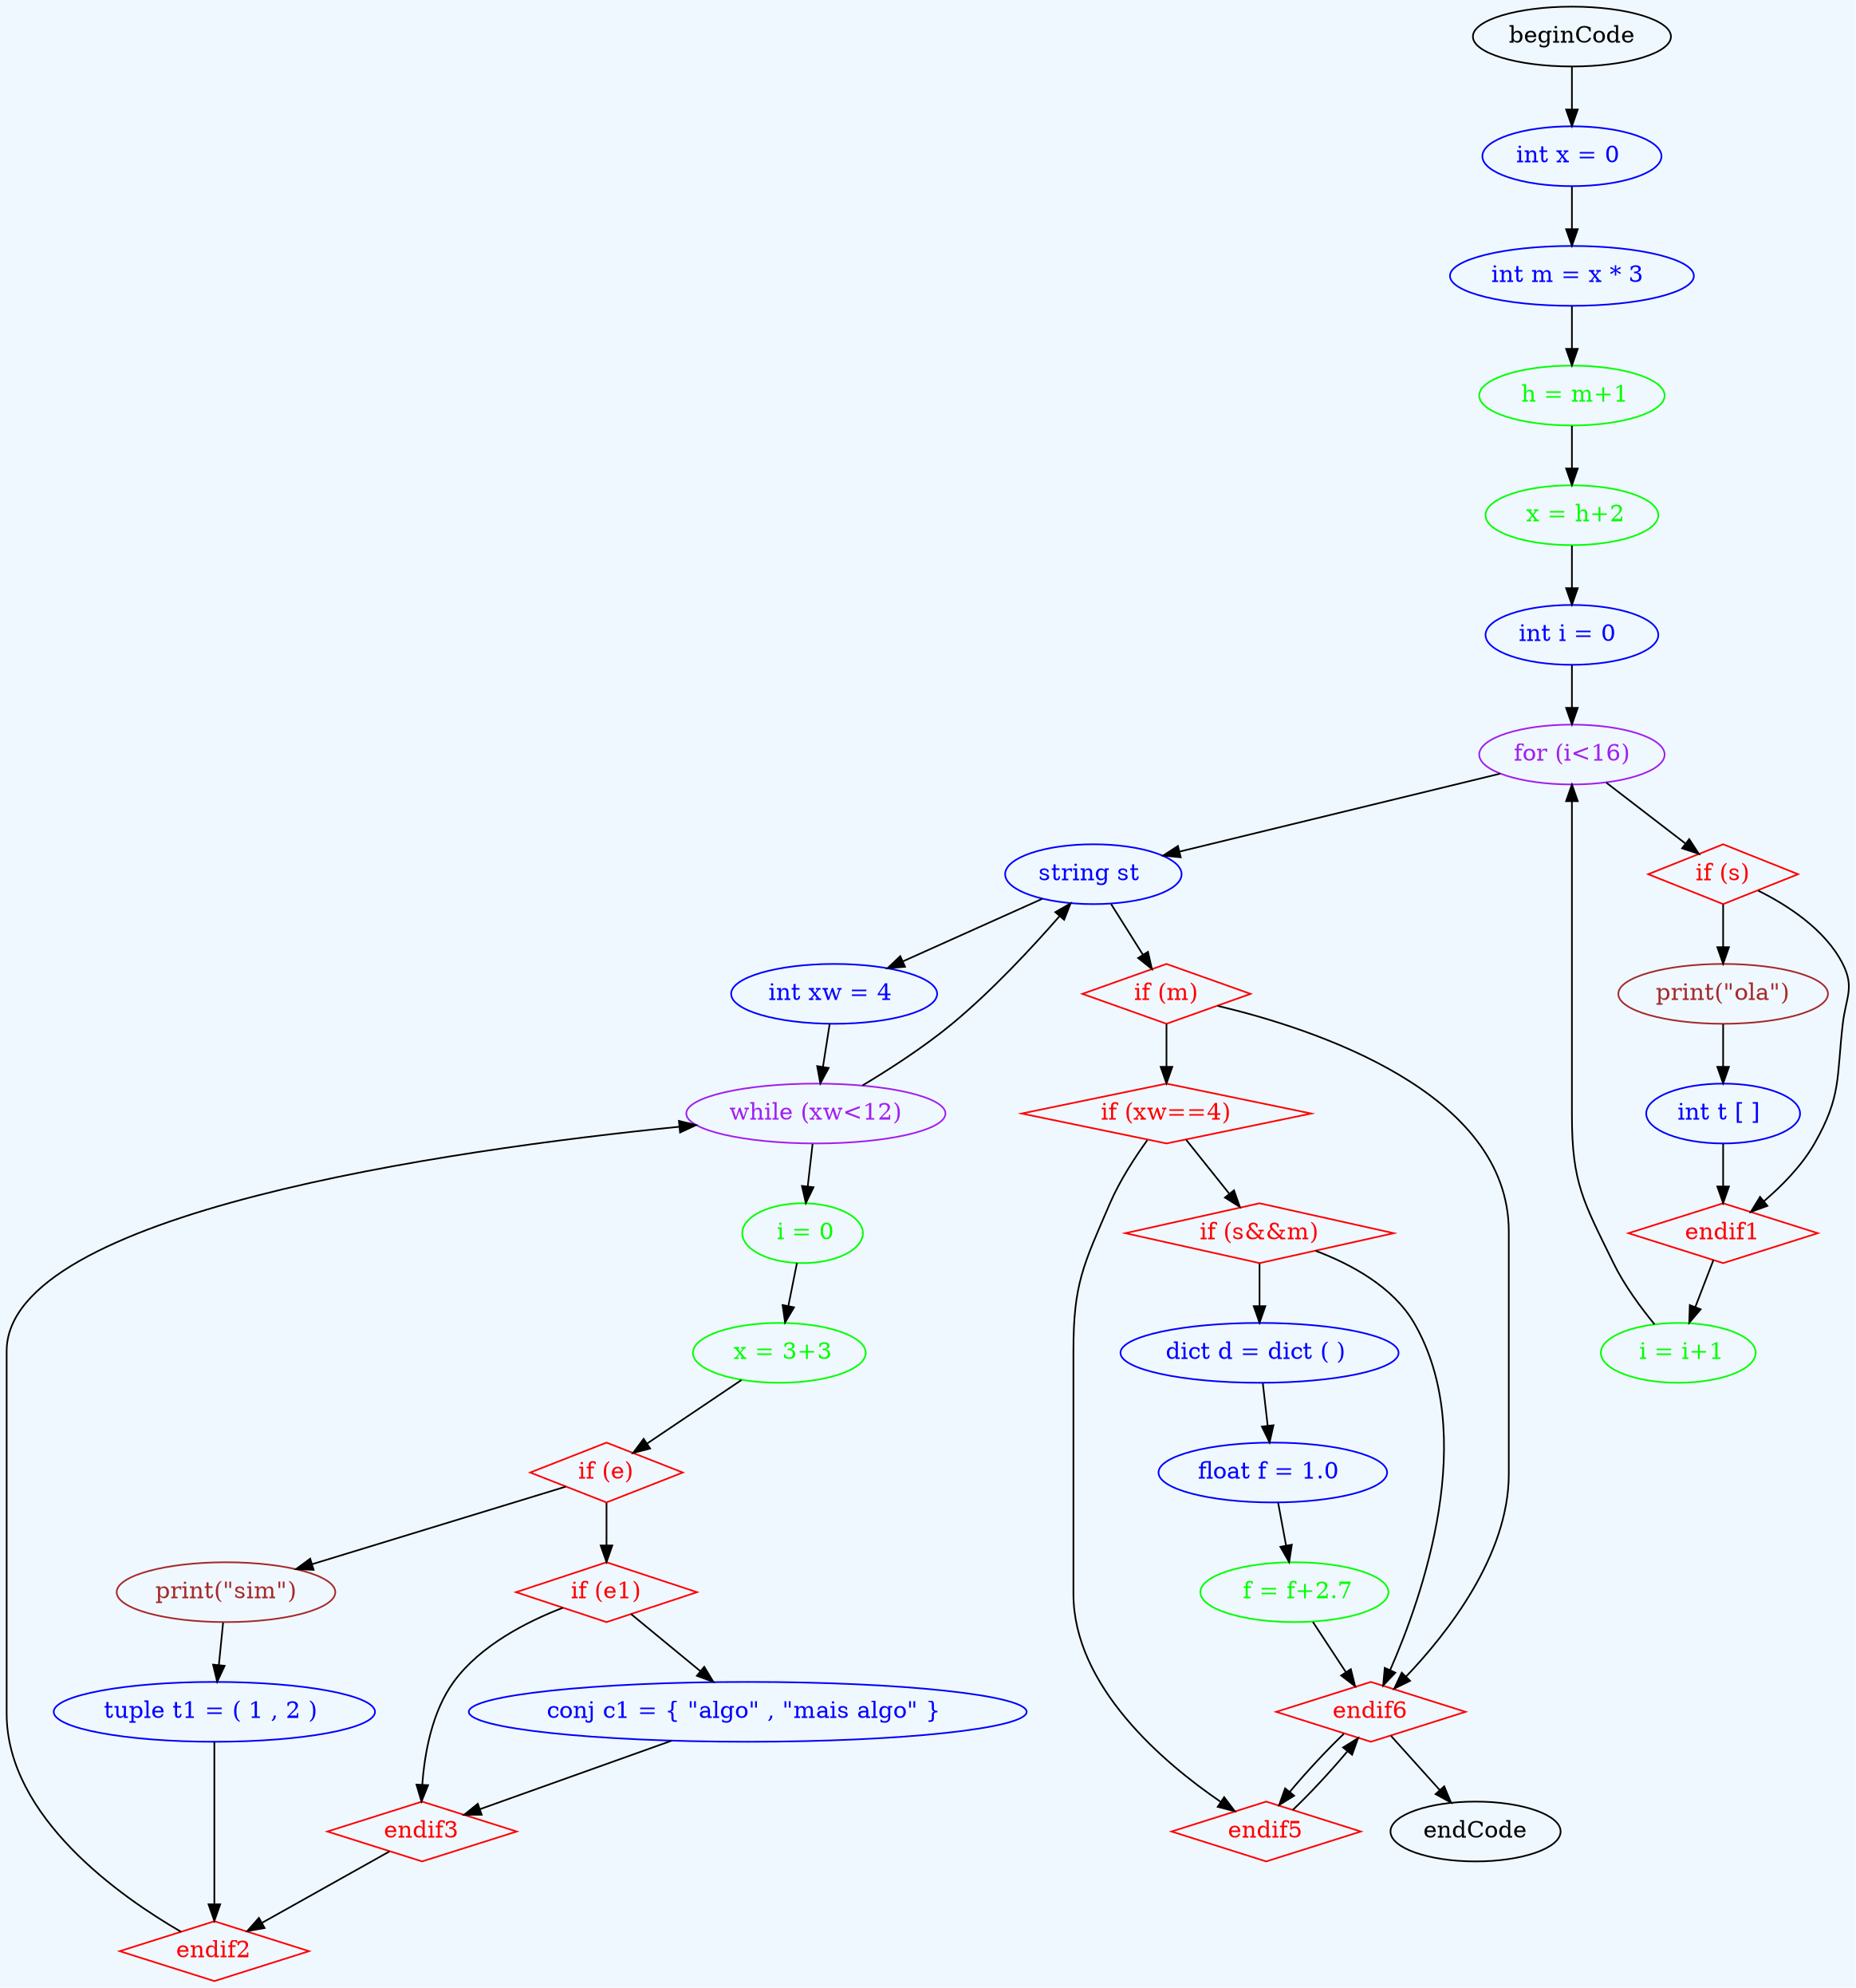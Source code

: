 digraph grammar {
	graph [bgcolor=aliceblue rankdir=TB]
	"int x = 0 " [color=blue fontcolor=blue]
	beginCode -> "int x = 0 "
	"int m = x * 3 " [color=blue fontcolor=blue]
	"int x = 0 " -> "int m = x * 3 "
	" h = m+1" [color=green fontcolor=green]
	"int m = x * 3 " -> " h = m+1"
	" x = h+2" [color=green fontcolor=green]
	" h = m+1" -> " x = h+2"
	"int i = 0 " [color=blue fontcolor=blue]
	" x = h+2" -> "int i = 0 "
	"for (i<16)" [color=purple fontcolor=purple]
	"int i = 0 " -> "for (i<16)"
	" i = i+1" [color=green fontcolor=green]
	" i = i+1" -> "for (i<16)"
	"if (s)" [color=red fontcolor=red shape=diamond]
	"for (i<16)" -> "if (s)"
	"print(\"ola\")" [color=brown fontcolor=brown]
	"if (s)" -> "print(\"ola\")"
	"int t [ ] " [color=blue fontcolor=blue]
	"print(\"ola\")" -> "int t [ ] "
	endif1 [color=red fontcolor=red shape=diamond]
	"int t [ ] " -> endif1
	endif1 [color=red fontcolor=red shape=diamond]
	"if (s)" -> endif1
	endif1 -> " i = i+1"
	"string st " [color=blue fontcolor=blue]
	"for (i<16)" -> "string st "
	"int xw = 4 " [color=blue fontcolor=blue]
	"string st " -> "int xw = 4 "
	"while (xw<12)" [color=purple fontcolor=purple]
	"int xw = 4 " -> "while (xw<12)"
	" i = 0" [color=green fontcolor=green]
	"while (xw<12)" -> " i = 0"
	" x = 3+3" [color=green fontcolor=green]
	" i = 0" -> " x = 3+3"
	"if (e)" [color=red fontcolor=red shape=diamond]
	" x = 3+3" -> "if (e)"
	"print(\"sim\")" [color=brown fontcolor=brown]
	"if (e)" -> "print(\"sim\")"
	"tuple t1 = ( 1 , 2 ) " [color=blue fontcolor=blue]
	"print(\"sim\")" -> "tuple t1 = ( 1 , 2 ) "
	endif2 [color=red fontcolor=red shape=diamond]
	"tuple t1 = ( 1 , 2 ) " -> endif2
	"if (e1)" [color=red fontcolor=red shape=diamond]
	"if (e)" -> "if (e1)"
	"conj c1 = { \"algo\" , \"mais algo\" } " [color=blue fontcolor=blue]
	"if (e1)" -> "conj c1 = { \"algo\" , \"mais algo\" } "
	endif3 [color=red fontcolor=red shape=diamond]
	"conj c1 = { \"algo\" , \"mais algo\" } " -> endif3
	"if (e1)" -> endif3
	endif2 [color=red fontcolor=red shape=diamond]
	endif3 -> endif2
	endif2 -> "while (xw<12)"
	"string st " [color=blue fontcolor=blue]
	"while (xw<12)" -> "string st "
	"if (m)" [color=red fontcolor=red shape=diamond]
	"string st " -> "if (m)"
	"if (xw==4)" [color=red fontcolor=red shape=diamond]
	"if (m)" -> "if (xw==4)"
	"if (s&&m)" [color=red fontcolor=red shape=diamond]
	"if (xw==4)" -> "if (s&&m)"
	"dict d = dict ( ) " [color=blue fontcolor=blue]
	"if (s&&m)" -> "dict d = dict ( ) "
	"float f = 1.0 " [color=blue fontcolor=blue]
	"dict d = dict ( ) " -> "float f = 1.0 "
	" f = f+2.7" [color=green fontcolor=green]
	"float f = 1.0 " -> " f = f+2.7"
	endif6 [color=red fontcolor=red shape=diamond]
	" f = f+2.7" -> endif6
	"if (s&&m)" -> endif6
	endif5 [color=red fontcolor=red shape=diamond]
	endif6 -> endif5
	"if (xw==4)" -> endif5
	endif6 [color=red fontcolor=red shape=diamond]
	endif5 -> endif6
	"if (m)" -> endif6
	endif6 -> endCode
}
